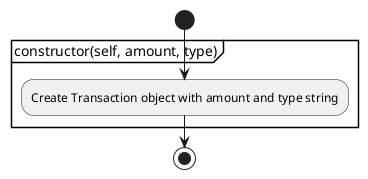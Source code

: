 @startuml Transaction
'"Transaction" class functionality
skinparam defaultTextAlignment center
start
partition "constructor(self, amount, type)" {
  :Create Transaction object with amount and type string;
}
stop
@enduml

@startuml BankAccount
'"BankAccount" class functionality
skinparam defaultTextAlignment center
start
partition "constructor(self, number, owner, balance)" {
    :Create BankAccount object with account number,
    owner, balance, and empty list transactions;
}
repeat :wait for method call;
  split
  partition "deposit(self, amount)" {
    :Add amount to balance;
    :Add new Transaction(amount, "Deposit")
    to transactions;
  }
  split again
  partition "withdraw(self, amount)" {
    if (balance >= amount) then (yes)
      :Subtract amount from balance;
      :Add new Transaction(amount, "Withdrawal")
      to transactions;
    else (no)
      :Return "Insufficient Funds";
    endif
  }
  end split
repeat while (object exists?) is (yes)
->no;
stop
@enduml

@startuml Customer
'"Customer" class functionality
skinparam defaultTextAlignment center
start
partition "constructor(self, name, account)" {
  :Create Customer object with name 
  and BankAccount account;
}
stop
@enduml

@startuml Bank
'"Bank" class functionality
skinparam defaultTextAlignment center
start
partition "constructor(self)" {
  :Create Bank object with 
  empty list customers;
}
repeat :wait for method call;
  split
  partition "add_customer(self, customer)" {
    :Add given Customer to customers;
  }
  split again
  partition "remove_customer(self, customer)" {
    :Remove given Customer from customers;
  }
  end split
repeat while (object exists?) is (yes)
->no;
stop
@enduml